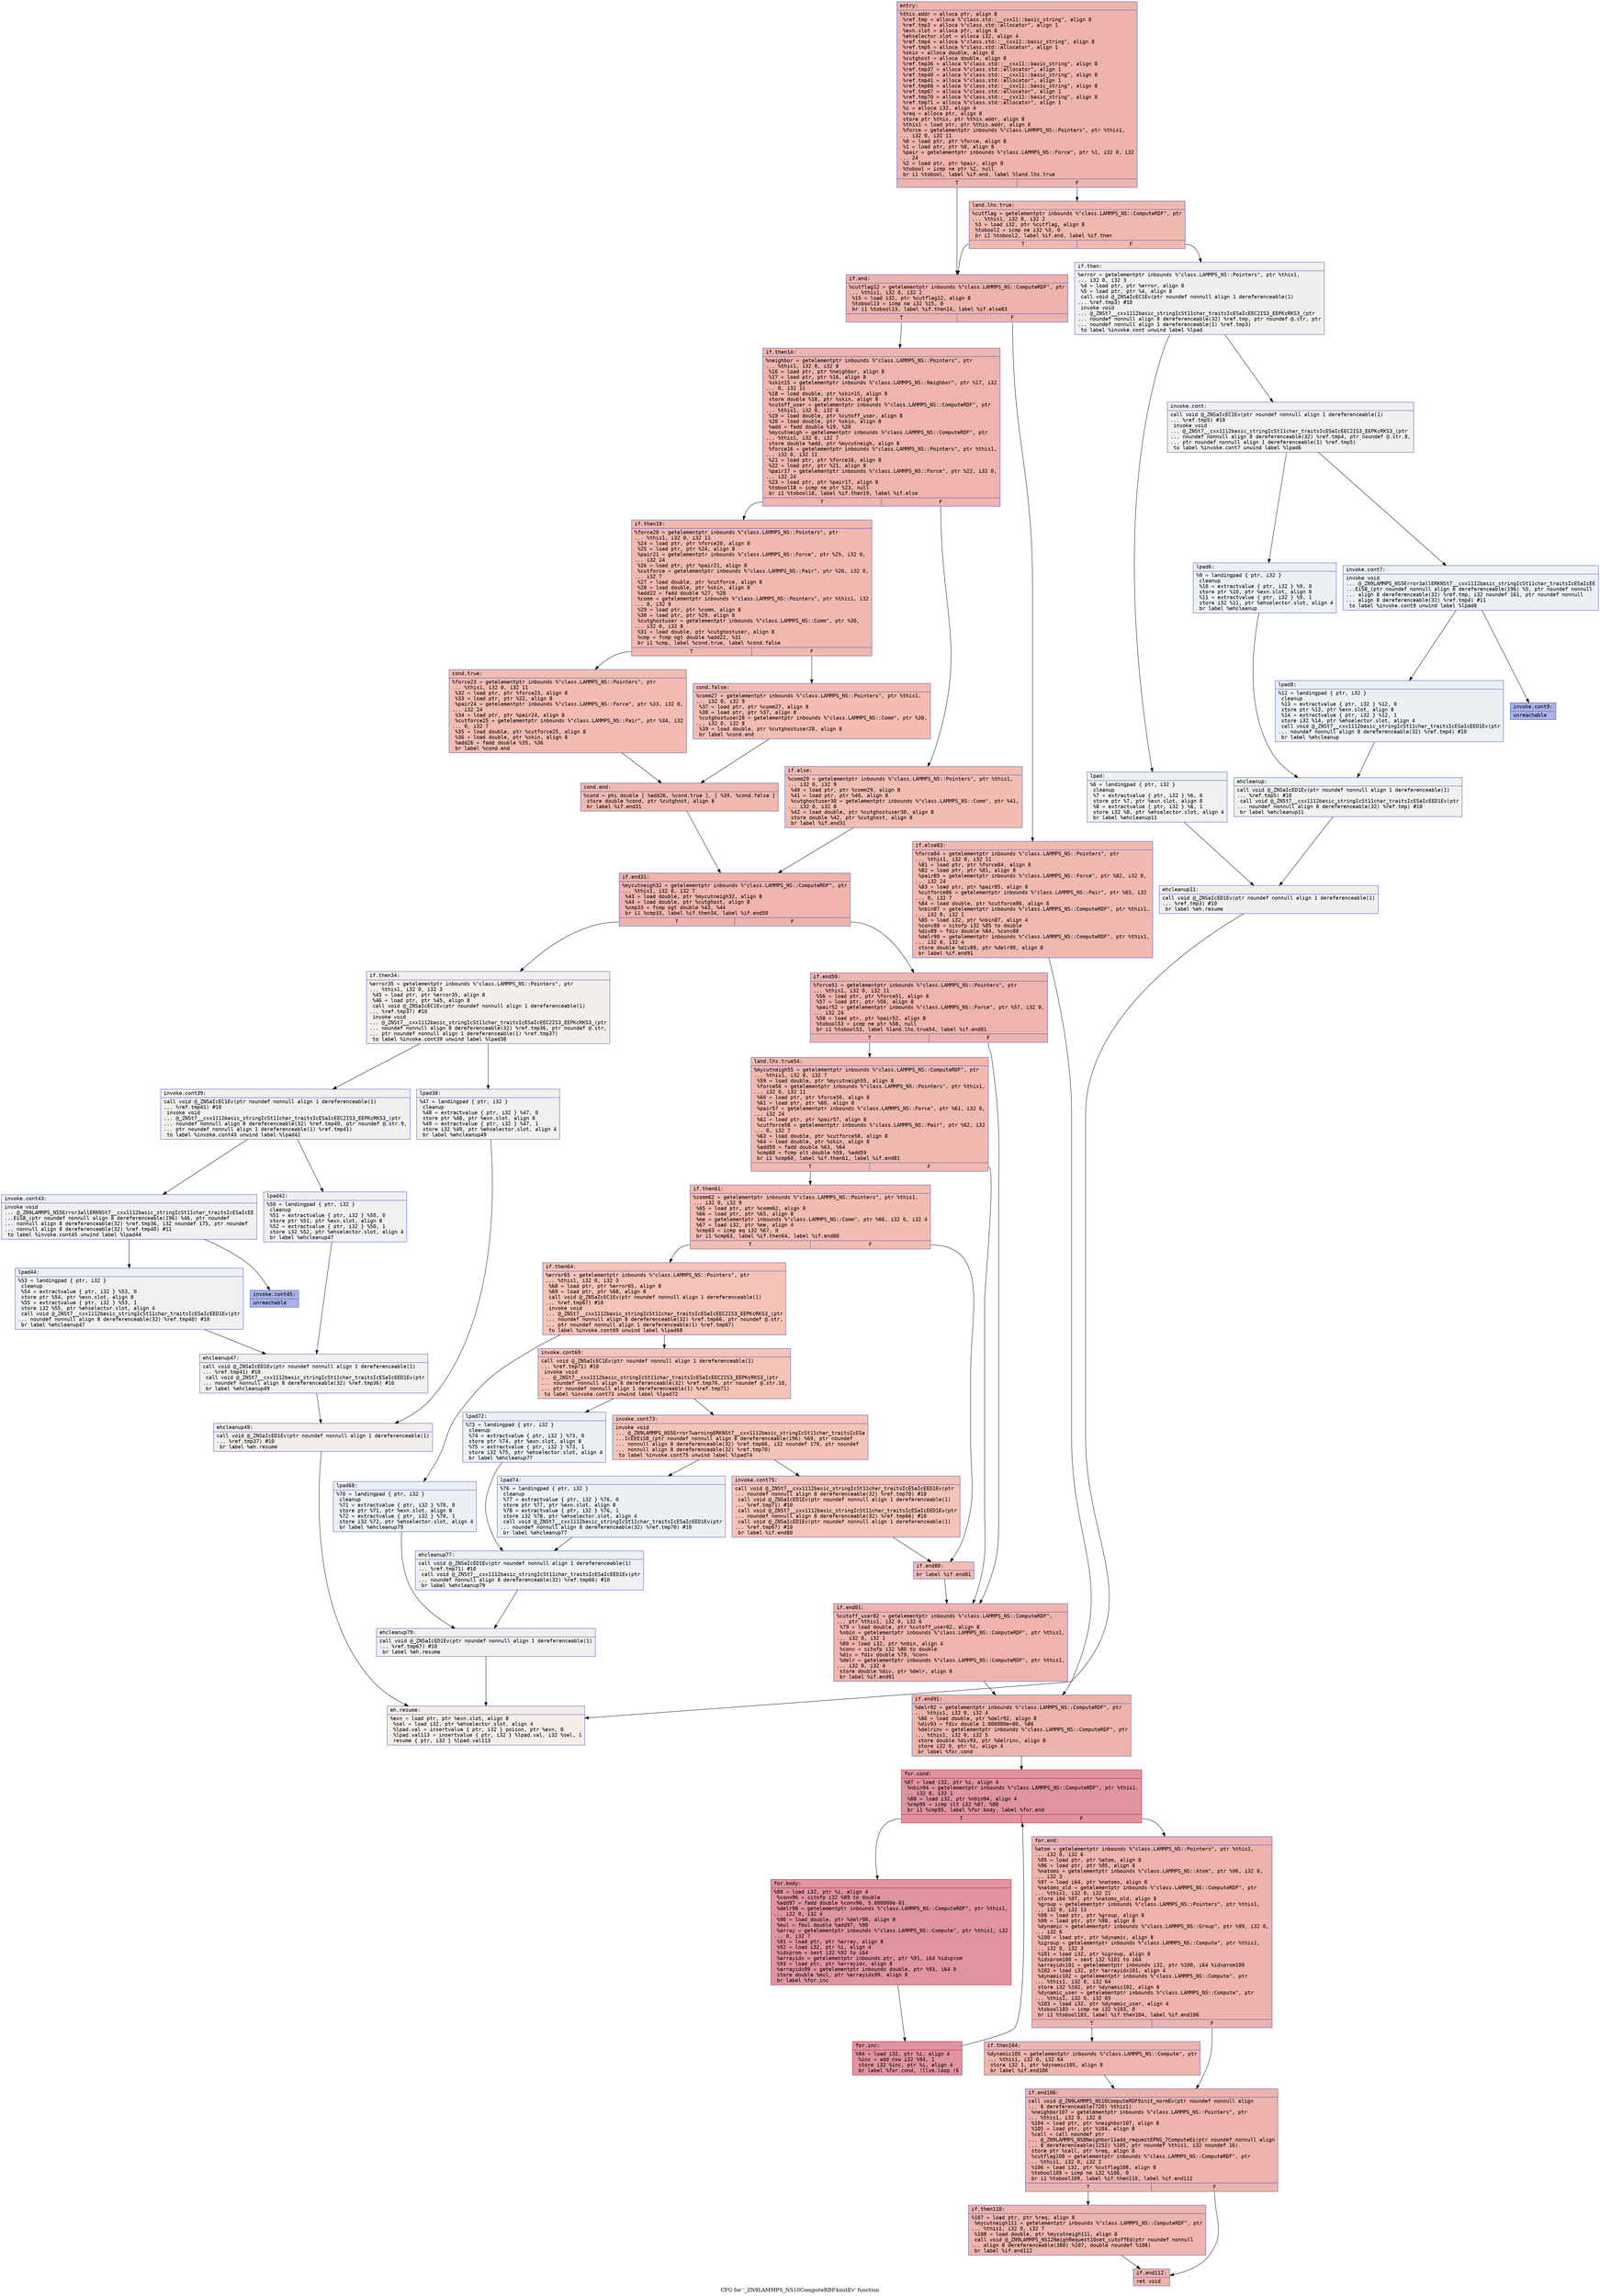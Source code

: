 digraph "CFG for '_ZN9LAMMPS_NS10ComputeRDF4initEv' function" {
	label="CFG for '_ZN9LAMMPS_NS10ComputeRDF4initEv' function";

	Node0x55c7ca9b76e0 [shape=record,color="#3d50c3ff", style=filled, fillcolor="#d6524470" fontname="Courier",label="{entry:\l|  %this.addr = alloca ptr, align 8\l  %ref.tmp = alloca %\"class.std::__cxx11::basic_string\", align 8\l  %ref.tmp3 = alloca %\"class.std::allocator\", align 1\l  %exn.slot = alloca ptr, align 8\l  %ehselector.slot = alloca i32, align 4\l  %ref.tmp4 = alloca %\"class.std::__cxx11::basic_string\", align 8\l  %ref.tmp5 = alloca %\"class.std::allocator\", align 1\l  %skin = alloca double, align 8\l  %cutghost = alloca double, align 8\l  %ref.tmp36 = alloca %\"class.std::__cxx11::basic_string\", align 8\l  %ref.tmp37 = alloca %\"class.std::allocator\", align 1\l  %ref.tmp40 = alloca %\"class.std::__cxx11::basic_string\", align 8\l  %ref.tmp41 = alloca %\"class.std::allocator\", align 1\l  %ref.tmp66 = alloca %\"class.std::__cxx11::basic_string\", align 8\l  %ref.tmp67 = alloca %\"class.std::allocator\", align 1\l  %ref.tmp70 = alloca %\"class.std::__cxx11::basic_string\", align 8\l  %ref.tmp71 = alloca %\"class.std::allocator\", align 1\l  %i = alloca i32, align 4\l  %req = alloca ptr, align 8\l  store ptr %this, ptr %this.addr, align 8\l  %this1 = load ptr, ptr %this.addr, align 8\l  %force = getelementptr inbounds %\"class.LAMMPS_NS::Pointers\", ptr %this1,\l... i32 0, i32 11\l  %0 = load ptr, ptr %force, align 8\l  %1 = load ptr, ptr %0, align 8\l  %pair = getelementptr inbounds %\"class.LAMMPS_NS::Force\", ptr %1, i32 0, i32\l... 24\l  %2 = load ptr, ptr %pair, align 8\l  %tobool = icmp ne ptr %2, null\l  br i1 %tobool, label %if.end, label %land.lhs.true\l|{<s0>T|<s1>F}}"];
	Node0x55c7ca9b76e0:s0 -> Node0x55c7ca9b7d20[tooltip="entry -> if.end\nProbability 62.50%" ];
	Node0x55c7ca9b76e0:s1 -> Node0x55c7ca9b7d90[tooltip="entry -> land.lhs.true\nProbability 37.50%" ];
	Node0x55c7ca9b7d90 [shape=record,color="#3d50c3ff", style=filled, fillcolor="#de614d70" fontname="Courier",label="{land.lhs.true:\l|  %cutflag = getelementptr inbounds %\"class.LAMMPS_NS::ComputeRDF\", ptr\l... %this1, i32 0, i32 2\l  %3 = load i32, ptr %cutflag, align 8\l  %tobool2 = icmp ne i32 %3, 0\l  br i1 %tobool2, label %if.end, label %if.then\l|{<s0>T|<s1>F}}"];
	Node0x55c7ca9b7d90:s0 -> Node0x55c7ca9b7d20[tooltip="land.lhs.true -> if.end\nProbability 100.00%" ];
	Node0x55c7ca9b7d90:s1 -> Node0x55c7ca9b8eb0[tooltip="land.lhs.true -> if.then\nProbability 0.00%" ];
	Node0x55c7ca9b8eb0 [shape=record,color="#3d50c3ff", style=filled, fillcolor="#e0dbd870" fontname="Courier",label="{if.then:\l|  %error = getelementptr inbounds %\"class.LAMMPS_NS::Pointers\", ptr %this1,\l... i32 0, i32 3\l  %4 = load ptr, ptr %error, align 8\l  %5 = load ptr, ptr %4, align 8\l  call void @_ZNSaIcEC1Ev(ptr noundef nonnull align 1 dereferenceable(1)\l... %ref.tmp3) #10\l  invoke void\l... @_ZNSt7__cxx1112basic_stringIcSt11char_traitsIcESaIcEEC2IS3_EEPKcRKS3_(ptr\l... noundef nonnull align 8 dereferenceable(32) %ref.tmp, ptr noundef @.str, ptr\l... noundef nonnull align 1 dereferenceable(1) %ref.tmp3)\l          to label %invoke.cont unwind label %lpad\l}"];
	Node0x55c7ca9b8eb0 -> Node0x55c7ca9b9330[tooltip="if.then -> invoke.cont\nProbability 50.00%" ];
	Node0x55c7ca9b8eb0 -> Node0x55c7ca9b93b0[tooltip="if.then -> lpad\nProbability 50.00%" ];
	Node0x55c7ca9b9330 [shape=record,color="#3d50c3ff", style=filled, fillcolor="#dbdcde70" fontname="Courier",label="{invoke.cont:\l|  call void @_ZNSaIcEC1Ev(ptr noundef nonnull align 1 dereferenceable(1)\l... %ref.tmp5) #10\l  invoke void\l... @_ZNSt7__cxx1112basic_stringIcSt11char_traitsIcESaIcEEC2IS3_EEPKcRKS3_(ptr\l... noundef nonnull align 8 dereferenceable(32) %ref.tmp4, ptr noundef @.str.8,\l... ptr noundef nonnull align 1 dereferenceable(1) %ref.tmp5)\l          to label %invoke.cont7 unwind label %lpad6\l}"];
	Node0x55c7ca9b9330 -> Node0x55c7ca9b96d0[tooltip="invoke.cont -> invoke.cont7\nProbability 50.00%" ];
	Node0x55c7ca9b9330 -> Node0x55c7ca9b9720[tooltip="invoke.cont -> lpad6\nProbability 50.00%" ];
	Node0x55c7ca9b96d0 [shape=record,color="#3d50c3ff", style=filled, fillcolor="#d6dce470" fontname="Courier",label="{invoke.cont7:\l|  invoke void\l... @_ZN9LAMMPS_NS5Error3allERKNSt7__cxx1112basic_stringIcSt11char_traitsIcESaIcEE\l...EiS8_(ptr noundef nonnull align 8 dereferenceable(196) %5, ptr noundef nonnull\l... align 8 dereferenceable(32) %ref.tmp, i32 noundef 161, ptr noundef nonnull\l... align 8 dereferenceable(32) %ref.tmp4) #11\l          to label %invoke.cont9 unwind label %lpad8\l}"];
	Node0x55c7ca9b96d0 -> Node0x55c7ca9b9680[tooltip="invoke.cont7 -> invoke.cont9\nProbability 0.00%" ];
	Node0x55c7ca9b96d0 -> Node0x55c7ca9b9980[tooltip="invoke.cont7 -> lpad8\nProbability 100.00%" ];
	Node0x55c7ca9b9680 [shape=record,color="#3d50c3ff", style=filled, fillcolor="#3d50c370" fontname="Courier",label="{invoke.cont9:\l|  unreachable\l}"];
	Node0x55c7ca9b93b0 [shape=record,color="#3d50c3ff", style=filled, fillcolor="#dbdcde70" fontname="Courier",label="{lpad:\l|  %6 = landingpad \{ ptr, i32 \}\l          cleanup\l  %7 = extractvalue \{ ptr, i32 \} %6, 0\l  store ptr %7, ptr %exn.slot, align 8\l  %8 = extractvalue \{ ptr, i32 \} %6, 1\l  store i32 %8, ptr %ehselector.slot, align 4\l  br label %ehcleanup11\l}"];
	Node0x55c7ca9b93b0 -> Node0x55c7ca9b9f40[tooltip="lpad -> ehcleanup11\nProbability 100.00%" ];
	Node0x55c7ca9b9720 [shape=record,color="#3d50c3ff", style=filled, fillcolor="#d6dce470" fontname="Courier",label="{lpad6:\l|  %9 = landingpad \{ ptr, i32 \}\l          cleanup\l  %10 = extractvalue \{ ptr, i32 \} %9, 0\l  store ptr %10, ptr %exn.slot, align 8\l  %11 = extractvalue \{ ptr, i32 \} %9, 1\l  store i32 %11, ptr %ehselector.slot, align 4\l  br label %ehcleanup\l}"];
	Node0x55c7ca9b9720 -> Node0x55c7ca9ba290[tooltip="lpad6 -> ehcleanup\nProbability 100.00%" ];
	Node0x55c7ca9b9980 [shape=record,color="#3d50c3ff", style=filled, fillcolor="#d6dce470" fontname="Courier",label="{lpad8:\l|  %12 = landingpad \{ ptr, i32 \}\l          cleanup\l  %13 = extractvalue \{ ptr, i32 \} %12, 0\l  store ptr %13, ptr %exn.slot, align 8\l  %14 = extractvalue \{ ptr, i32 \} %12, 1\l  store i32 %14, ptr %ehselector.slot, align 4\l  call void @_ZNSt7__cxx1112basic_stringIcSt11char_traitsIcESaIcEED1Ev(ptr\l... noundef nonnull align 8 dereferenceable(32) %ref.tmp4) #10\l  br label %ehcleanup\l}"];
	Node0x55c7ca9b9980 -> Node0x55c7ca9ba290[tooltip="lpad8 -> ehcleanup\nProbability 100.00%" ];
	Node0x55c7ca9ba290 [shape=record,color="#3d50c3ff", style=filled, fillcolor="#dbdcde70" fontname="Courier",label="{ehcleanup:\l|  call void @_ZNSaIcED1Ev(ptr noundef nonnull align 1 dereferenceable(1)\l... %ref.tmp5) #10\l  call void @_ZNSt7__cxx1112basic_stringIcSt11char_traitsIcESaIcEED1Ev(ptr\l... noundef nonnull align 8 dereferenceable(32) %ref.tmp) #10\l  br label %ehcleanup11\l}"];
	Node0x55c7ca9ba290 -> Node0x55c7ca9b9f40[tooltip="ehcleanup -> ehcleanup11\nProbability 100.00%" ];
	Node0x55c7ca9b9f40 [shape=record,color="#3d50c3ff", style=filled, fillcolor="#e0dbd870" fontname="Courier",label="{ehcleanup11:\l|  call void @_ZNSaIcED1Ev(ptr noundef nonnull align 1 dereferenceable(1)\l... %ref.tmp3) #10\l  br label %eh.resume\l}"];
	Node0x55c7ca9b9f40 -> Node0x55c7ca9bab40[tooltip="ehcleanup11 -> eh.resume\nProbability 100.00%" ];
	Node0x55c7ca9b7d20 [shape=record,color="#3d50c3ff", style=filled, fillcolor="#d6524470" fontname="Courier",label="{if.end:\l|  %cutflag12 = getelementptr inbounds %\"class.LAMMPS_NS::ComputeRDF\", ptr\l... %this1, i32 0, i32 2\l  %15 = load i32, ptr %cutflag12, align 8\l  %tobool13 = icmp ne i32 %15, 0\l  br i1 %tobool13, label %if.then14, label %if.else83\l|{<s0>T|<s1>F}}"];
	Node0x55c7ca9b7d20:s0 -> Node0x55c7ca9bae30[tooltip="if.end -> if.then14\nProbability 62.50%" ];
	Node0x55c7ca9b7d20:s1 -> Node0x55c7ca9baeb0[tooltip="if.end -> if.else83\nProbability 37.50%" ];
	Node0x55c7ca9bae30 [shape=record,color="#3d50c3ff", style=filled, fillcolor="#d8564670" fontname="Courier",label="{if.then14:\l|  %neighbor = getelementptr inbounds %\"class.LAMMPS_NS::Pointers\", ptr\l... %this1, i32 0, i32 8\l  %16 = load ptr, ptr %neighbor, align 8\l  %17 = load ptr, ptr %16, align 8\l  %skin15 = getelementptr inbounds %\"class.LAMMPS_NS::Neighbor\", ptr %17, i32\l... 0, i32 11\l  %18 = load double, ptr %skin15, align 8\l  store double %18, ptr %skin, align 8\l  %cutoff_user = getelementptr inbounds %\"class.LAMMPS_NS::ComputeRDF\", ptr\l... %this1, i32 0, i32 6\l  %19 = load double, ptr %cutoff_user, align 8\l  %20 = load double, ptr %skin, align 8\l  %add = fadd double %19, %20\l  %mycutneigh = getelementptr inbounds %\"class.LAMMPS_NS::ComputeRDF\", ptr\l... %this1, i32 0, i32 7\l  store double %add, ptr %mycutneigh, align 8\l  %force16 = getelementptr inbounds %\"class.LAMMPS_NS::Pointers\", ptr %this1,\l... i32 0, i32 11\l  %21 = load ptr, ptr %force16, align 8\l  %22 = load ptr, ptr %21, align 8\l  %pair17 = getelementptr inbounds %\"class.LAMMPS_NS::Force\", ptr %22, i32 0,\l... i32 24\l  %23 = load ptr, ptr %pair17, align 8\l  %tobool18 = icmp ne ptr %23, null\l  br i1 %tobool18, label %if.then19, label %if.else\l|{<s0>T|<s1>F}}"];
	Node0x55c7ca9bae30:s0 -> Node0x55c7ca9bbee0[tooltip="if.then14 -> if.then19\nProbability 62.50%" ];
	Node0x55c7ca9bae30:s1 -> Node0x55c7ca9bbf60[tooltip="if.then14 -> if.else\nProbability 37.50%" ];
	Node0x55c7ca9bbee0 [shape=record,color="#3d50c3ff", style=filled, fillcolor="#de614d70" fontname="Courier",label="{if.then19:\l|  %force20 = getelementptr inbounds %\"class.LAMMPS_NS::Pointers\", ptr\l... %this1, i32 0, i32 11\l  %24 = load ptr, ptr %force20, align 8\l  %25 = load ptr, ptr %24, align 8\l  %pair21 = getelementptr inbounds %\"class.LAMMPS_NS::Force\", ptr %25, i32 0,\l... i32 24\l  %26 = load ptr, ptr %pair21, align 8\l  %cutforce = getelementptr inbounds %\"class.LAMMPS_NS::Pair\", ptr %26, i32 0,\l... i32 7\l  %27 = load double, ptr %cutforce, align 8\l  %28 = load double, ptr %skin, align 8\l  %add22 = fadd double %27, %28\l  %comm = getelementptr inbounds %\"class.LAMMPS_NS::Pointers\", ptr %this1, i32\l... 0, i32 9\l  %29 = load ptr, ptr %comm, align 8\l  %30 = load ptr, ptr %29, align 8\l  %cutghostuser = getelementptr inbounds %\"class.LAMMPS_NS::Comm\", ptr %30,\l... i32 0, i32 8\l  %31 = load double, ptr %cutghostuser, align 8\l  %cmp = fcmp ogt double %add22, %31\l  br i1 %cmp, label %cond.true, label %cond.false\l|{<s0>T|<s1>F}}"];
	Node0x55c7ca9bbee0:s0 -> Node0x55c7ca9bca60[tooltip="if.then19 -> cond.true\nProbability 50.00%" ];
	Node0x55c7ca9bbee0:s1 -> Node0x55c7ca9bcae0[tooltip="if.then19 -> cond.false\nProbability 50.00%" ];
	Node0x55c7ca9bca60 [shape=record,color="#3d50c3ff", style=filled, fillcolor="#e1675170" fontname="Courier",label="{cond.true:\l|  %force23 = getelementptr inbounds %\"class.LAMMPS_NS::Pointers\", ptr\l... %this1, i32 0, i32 11\l  %32 = load ptr, ptr %force23, align 8\l  %33 = load ptr, ptr %32, align 8\l  %pair24 = getelementptr inbounds %\"class.LAMMPS_NS::Force\", ptr %33, i32 0,\l... i32 24\l  %34 = load ptr, ptr %pair24, align 8\l  %cutforce25 = getelementptr inbounds %\"class.LAMMPS_NS::Pair\", ptr %34, i32\l... 0, i32 7\l  %35 = load double, ptr %cutforce25, align 8\l  %36 = load double, ptr %skin, align 8\l  %add26 = fadd double %35, %36\l  br label %cond.end\l}"];
	Node0x55c7ca9bca60 -> Node0x55c7ca998780[tooltip="cond.true -> cond.end\nProbability 100.00%" ];
	Node0x55c7ca9bcae0 [shape=record,color="#3d50c3ff", style=filled, fillcolor="#e1675170" fontname="Courier",label="{cond.false:\l|  %comm27 = getelementptr inbounds %\"class.LAMMPS_NS::Pointers\", ptr %this1,\l... i32 0, i32 9\l  %37 = load ptr, ptr %comm27, align 8\l  %38 = load ptr, ptr %37, align 8\l  %cutghostuser28 = getelementptr inbounds %\"class.LAMMPS_NS::Comm\", ptr %38,\l... i32 0, i32 8\l  %39 = load double, ptr %cutghostuser28, align 8\l  br label %cond.end\l}"];
	Node0x55c7ca9bcae0 -> Node0x55c7ca998780[tooltip="cond.false -> cond.end\nProbability 100.00%" ];
	Node0x55c7ca998780 [shape=record,color="#3d50c3ff", style=filled, fillcolor="#de614d70" fontname="Courier",label="{cond.end:\l|  %cond = phi double [ %add26, %cond.true ], [ %39, %cond.false ]\l  store double %cond, ptr %cutghost, align 8\l  br label %if.end31\l}"];
	Node0x55c7ca998780 -> Node0x55c7ca998cf0[tooltip="cond.end -> if.end31\nProbability 100.00%" ];
	Node0x55c7ca9bbf60 [shape=record,color="#3d50c3ff", style=filled, fillcolor="#e1675170" fontname="Courier",label="{if.else:\l|  %comm29 = getelementptr inbounds %\"class.LAMMPS_NS::Pointers\", ptr %this1,\l... i32 0, i32 9\l  %40 = load ptr, ptr %comm29, align 8\l  %41 = load ptr, ptr %40, align 8\l  %cutghostuser30 = getelementptr inbounds %\"class.LAMMPS_NS::Comm\", ptr %41,\l... i32 0, i32 8\l  %42 = load double, ptr %cutghostuser30, align 8\l  store double %42, ptr %cutghost, align 8\l  br label %if.end31\l}"];
	Node0x55c7ca9bbf60 -> Node0x55c7ca998cf0[tooltip="if.else -> if.end31\nProbability 100.00%" ];
	Node0x55c7ca998cf0 [shape=record,color="#3d50c3ff", style=filled, fillcolor="#d8564670" fontname="Courier",label="{if.end31:\l|  %mycutneigh32 = getelementptr inbounds %\"class.LAMMPS_NS::ComputeRDF\", ptr\l... %this1, i32 0, i32 7\l  %43 = load double, ptr %mycutneigh32, align 8\l  %44 = load double, ptr %cutghost, align 8\l  %cmp33 = fcmp ogt double %43, %44\l  br i1 %cmp33, label %if.then34, label %if.end50\l|{<s0>T|<s1>F}}"];
	Node0x55c7ca998cf0:s0 -> Node0x55c7ca999540[tooltip="if.end31 -> if.then34\nProbability 0.00%" ];
	Node0x55c7ca998cf0:s1 -> Node0x55c7ca9995c0[tooltip="if.end31 -> if.end50\nProbability 100.00%" ];
	Node0x55c7ca999540 [shape=record,color="#3d50c3ff", style=filled, fillcolor="#e3d9d370" fontname="Courier",label="{if.then34:\l|  %error35 = getelementptr inbounds %\"class.LAMMPS_NS::Pointers\", ptr\l... %this1, i32 0, i32 3\l  %45 = load ptr, ptr %error35, align 8\l  %46 = load ptr, ptr %45, align 8\l  call void @_ZNSaIcEC1Ev(ptr noundef nonnull align 1 dereferenceable(1)\l... %ref.tmp37) #10\l  invoke void\l... @_ZNSt7__cxx1112basic_stringIcSt11char_traitsIcESaIcEEC2IS3_EEPKcRKS3_(ptr\l... noundef nonnull align 8 dereferenceable(32) %ref.tmp36, ptr noundef @.str,\l... ptr noundef nonnull align 1 dereferenceable(1) %ref.tmp37)\l          to label %invoke.cont39 unwind label %lpad38\l}"];
	Node0x55c7ca999540 -> Node0x55c7ca999a50[tooltip="if.then34 -> invoke.cont39\nProbability 50.00%" ];
	Node0x55c7ca999540 -> Node0x55c7ca999ad0[tooltip="if.then34 -> lpad38\nProbability 50.00%" ];
	Node0x55c7ca999a50 [shape=record,color="#3d50c3ff", style=filled, fillcolor="#dedcdb70" fontname="Courier",label="{invoke.cont39:\l|  call void @_ZNSaIcEC1Ev(ptr noundef nonnull align 1 dereferenceable(1)\l... %ref.tmp41) #10\l  invoke void\l... @_ZNSt7__cxx1112basic_stringIcSt11char_traitsIcESaIcEEC2IS3_EEPKcRKS3_(ptr\l... noundef nonnull align 8 dereferenceable(32) %ref.tmp40, ptr noundef @.str.9,\l... ptr noundef nonnull align 1 dereferenceable(1) %ref.tmp41)\l          to label %invoke.cont43 unwind label %lpad42\l}"];
	Node0x55c7ca999a50 -> Node0x55c7ca999e50[tooltip="invoke.cont39 -> invoke.cont43\nProbability 50.00%" ];
	Node0x55c7ca999a50 -> Node0x55c7ca999ea0[tooltip="invoke.cont39 -> lpad42\nProbability 50.00%" ];
	Node0x55c7ca999e50 [shape=record,color="#3d50c3ff", style=filled, fillcolor="#d9dce170" fontname="Courier",label="{invoke.cont43:\l|  invoke void\l... @_ZN9LAMMPS_NS5Error3allERKNSt7__cxx1112basic_stringIcSt11char_traitsIcESaIcEE\l...EiS8_(ptr noundef nonnull align 8 dereferenceable(196) %46, ptr noundef\l... nonnull align 8 dereferenceable(32) %ref.tmp36, i32 noundef 175, ptr noundef\l... nonnull align 8 dereferenceable(32) %ref.tmp40) #11\l          to label %invoke.cont45 unwind label %lpad44\l}"];
	Node0x55c7ca999e50 -> Node0x55c7ca999e00[tooltip="invoke.cont43 -> invoke.cont45\nProbability 0.00%" ];
	Node0x55c7ca999e50 -> Node0x55c7ca99a1c0[tooltip="invoke.cont43 -> lpad44\nProbability 100.00%" ];
	Node0x55c7ca999e00 [shape=record,color="#3d50c3ff", style=filled, fillcolor="#3d50c370" fontname="Courier",label="{invoke.cont45:\l|  unreachable\l}"];
	Node0x55c7ca999ad0 [shape=record,color="#3d50c3ff", style=filled, fillcolor="#dedcdb70" fontname="Courier",label="{lpad38:\l|  %47 = landingpad \{ ptr, i32 \}\l          cleanup\l  %48 = extractvalue \{ ptr, i32 \} %47, 0\l  store ptr %48, ptr %exn.slot, align 8\l  %49 = extractvalue \{ ptr, i32 \} %47, 1\l  store i32 %49, ptr %ehselector.slot, align 4\l  br label %ehcleanup49\l}"];
	Node0x55c7ca999ad0 -> Node0x55c7ca99af90[tooltip="lpad38 -> ehcleanup49\nProbability 100.00%" ];
	Node0x55c7ca999ea0 [shape=record,color="#3d50c3ff", style=filled, fillcolor="#d9dce170" fontname="Courier",label="{lpad42:\l|  %50 = landingpad \{ ptr, i32 \}\l          cleanup\l  %51 = extractvalue \{ ptr, i32 \} %50, 0\l  store ptr %51, ptr %exn.slot, align 8\l  %52 = extractvalue \{ ptr, i32 \} %50, 1\l  store i32 %52, ptr %ehselector.slot, align 4\l  br label %ehcleanup47\l}"];
	Node0x55c7ca999ea0 -> Node0x55c7ca99b2e0[tooltip="lpad42 -> ehcleanup47\nProbability 100.00%" ];
	Node0x55c7ca99a1c0 [shape=record,color="#3d50c3ff", style=filled, fillcolor="#d9dce170" fontname="Courier",label="{lpad44:\l|  %53 = landingpad \{ ptr, i32 \}\l          cleanup\l  %54 = extractvalue \{ ptr, i32 \} %53, 0\l  store ptr %54, ptr %exn.slot, align 8\l  %55 = extractvalue \{ ptr, i32 \} %53, 1\l  store i32 %55, ptr %ehselector.slot, align 4\l  call void @_ZNSt7__cxx1112basic_stringIcSt11char_traitsIcESaIcEED1Ev(ptr\l... noundef nonnull align 8 dereferenceable(32) %ref.tmp40) #10\l  br label %ehcleanup47\l}"];
	Node0x55c7ca99a1c0 -> Node0x55c7ca99b2e0[tooltip="lpad44 -> ehcleanup47\nProbability 100.00%" ];
	Node0x55c7ca99b2e0 [shape=record,color="#3d50c3ff", style=filled, fillcolor="#dedcdb70" fontname="Courier",label="{ehcleanup47:\l|  call void @_ZNSaIcED1Ev(ptr noundef nonnull align 1 dereferenceable(1)\l... %ref.tmp41) #10\l  call void @_ZNSt7__cxx1112basic_stringIcSt11char_traitsIcESaIcEED1Ev(ptr\l... noundef nonnull align 8 dereferenceable(32) %ref.tmp36) #10\l  br label %ehcleanup49\l}"];
	Node0x55c7ca99b2e0 -> Node0x55c7ca99af90[tooltip="ehcleanup47 -> ehcleanup49\nProbability 100.00%" ];
	Node0x55c7ca99af90 [shape=record,color="#3d50c3ff", style=filled, fillcolor="#e3d9d370" fontname="Courier",label="{ehcleanup49:\l|  call void @_ZNSaIcED1Ev(ptr noundef nonnull align 1 dereferenceable(1)\l... %ref.tmp37) #10\l  br label %eh.resume\l}"];
	Node0x55c7ca99af90 -> Node0x55c7ca9bab40[tooltip="ehcleanup49 -> eh.resume\nProbability 100.00%" ];
	Node0x55c7ca9995c0 [shape=record,color="#3d50c3ff", style=filled, fillcolor="#d8564670" fontname="Courier",label="{if.end50:\l|  %force51 = getelementptr inbounds %\"class.LAMMPS_NS::Pointers\", ptr\l... %this1, i32 0, i32 11\l  %56 = load ptr, ptr %force51, align 8\l  %57 = load ptr, ptr %56, align 8\l  %pair52 = getelementptr inbounds %\"class.LAMMPS_NS::Force\", ptr %57, i32 0,\l... i32 24\l  %58 = load ptr, ptr %pair52, align 8\l  %tobool53 = icmp ne ptr %58, null\l  br i1 %tobool53, label %land.lhs.true54, label %if.end81\l|{<s0>T|<s1>F}}"];
	Node0x55c7ca9995c0:s0 -> Node0x55c7ca99bfb0[tooltip="if.end50 -> land.lhs.true54\nProbability 62.50%" ];
	Node0x55c7ca9995c0:s1 -> Node0x55c7ca99c030[tooltip="if.end50 -> if.end81\nProbability 37.50%" ];
	Node0x55c7ca99bfb0 [shape=record,color="#3d50c3ff", style=filled, fillcolor="#de614d70" fontname="Courier",label="{land.lhs.true54:\l|  %mycutneigh55 = getelementptr inbounds %\"class.LAMMPS_NS::ComputeRDF\", ptr\l... %this1, i32 0, i32 7\l  %59 = load double, ptr %mycutneigh55, align 8\l  %force56 = getelementptr inbounds %\"class.LAMMPS_NS::Pointers\", ptr %this1,\l... i32 0, i32 11\l  %60 = load ptr, ptr %force56, align 8\l  %61 = load ptr, ptr %60, align 8\l  %pair57 = getelementptr inbounds %\"class.LAMMPS_NS::Force\", ptr %61, i32 0,\l... i32 24\l  %62 = load ptr, ptr %pair57, align 8\l  %cutforce58 = getelementptr inbounds %\"class.LAMMPS_NS::Pair\", ptr %62, i32\l... 0, i32 7\l  %63 = load double, ptr %cutforce58, align 8\l  %64 = load double, ptr %skin, align 8\l  %add59 = fadd double %63, %64\l  %cmp60 = fcmp olt double %59, %add59\l  br i1 %cmp60, label %if.then61, label %if.end81\l|{<s0>T|<s1>F}}"];
	Node0x55c7ca99bfb0:s0 -> Node0x55c7ca9bb7f0[tooltip="land.lhs.true54 -> if.then61\nProbability 50.00%" ];
	Node0x55c7ca99bfb0:s1 -> Node0x55c7ca99c030[tooltip="land.lhs.true54 -> if.end81\nProbability 50.00%" ];
	Node0x55c7ca9bb7f0 [shape=record,color="#3d50c3ff", style=filled, fillcolor="#e1675170" fontname="Courier",label="{if.then61:\l|  %comm62 = getelementptr inbounds %\"class.LAMMPS_NS::Pointers\", ptr %this1,\l... i32 0, i32 9\l  %65 = load ptr, ptr %comm62, align 8\l  %66 = load ptr, ptr %65, align 8\l  %me = getelementptr inbounds %\"class.LAMMPS_NS::Comm\", ptr %66, i32 0, i32 4\l  %67 = load i32, ptr %me, align 4\l  %cmp63 = icmp eq i32 %67, 0\l  br i1 %cmp63, label %if.then64, label %if.end80\l|{<s0>T|<s1>F}}"];
	Node0x55c7ca9bb7f0:s0 -> Node0x55c7ca9bbd10[tooltip="if.then61 -> if.then64\nProbability 37.50%" ];
	Node0x55c7ca9bb7f0:s1 -> Node0x55c7ca9c5fd0[tooltip="if.then61 -> if.end80\nProbability 62.50%" ];
	Node0x55c7ca9bbd10 [shape=record,color="#3d50c3ff", style=filled, fillcolor="#e8765c70" fontname="Courier",label="{if.then64:\l|  %error65 = getelementptr inbounds %\"class.LAMMPS_NS::Pointers\", ptr\l... %this1, i32 0, i32 3\l  %68 = load ptr, ptr %error65, align 8\l  %69 = load ptr, ptr %68, align 8\l  call void @_ZNSaIcEC1Ev(ptr noundef nonnull align 1 dereferenceable(1)\l... %ref.tmp67) #10\l  invoke void\l... @_ZNSt7__cxx1112basic_stringIcSt11char_traitsIcESaIcEEC2IS3_EEPKcRKS3_(ptr\l... noundef nonnull align 8 dereferenceable(32) %ref.tmp66, ptr noundef @.str,\l... ptr noundef nonnull align 1 dereferenceable(1) %ref.tmp67)\l          to label %invoke.cont69 unwind label %lpad68\l}"];
	Node0x55c7ca9bbd10 -> Node0x55c7ca9c6460[tooltip="if.then64 -> invoke.cont69\nProbability 100.00%" ];
	Node0x55c7ca9bbd10 -> Node0x55c7ca9c64e0[tooltip="if.then64 -> lpad68\nProbability 0.00%" ];
	Node0x55c7ca9c6460 [shape=record,color="#3d50c3ff", style=filled, fillcolor="#e8765c70" fontname="Courier",label="{invoke.cont69:\l|  call void @_ZNSaIcEC1Ev(ptr noundef nonnull align 1 dereferenceable(1)\l... %ref.tmp71) #10\l  invoke void\l... @_ZNSt7__cxx1112basic_stringIcSt11char_traitsIcESaIcEEC2IS3_EEPKcRKS3_(ptr\l... noundef nonnull align 8 dereferenceable(32) %ref.tmp70, ptr noundef @.str.10,\l... ptr noundef nonnull align 1 dereferenceable(1) %ref.tmp71)\l          to label %invoke.cont73 unwind label %lpad72\l}"];
	Node0x55c7ca9c6460 -> Node0x55c7ca9c6800[tooltip="invoke.cont69 -> invoke.cont73\nProbability 100.00%" ];
	Node0x55c7ca9c6460 -> Node0x55c7ca9c6850[tooltip="invoke.cont69 -> lpad72\nProbability 0.00%" ];
	Node0x55c7ca9c6800 [shape=record,color="#3d50c3ff", style=filled, fillcolor="#e8765c70" fontname="Courier",label="{invoke.cont73:\l|  invoke void\l... @_ZN9LAMMPS_NS5Error7warningERKNSt7__cxx1112basic_stringIcSt11char_traitsIcESa\l...IcEEEiS8_(ptr noundef nonnull align 8 dereferenceable(196) %69, ptr noundef\l... nonnull align 8 dereferenceable(32) %ref.tmp66, i32 noundef 179, ptr noundef\l... nonnull align 8 dereferenceable(32) %ref.tmp70)\l          to label %invoke.cont75 unwind label %lpad74\l}"];
	Node0x55c7ca9c6800 -> Node0x55c7ca9c67b0[tooltip="invoke.cont73 -> invoke.cont75\nProbability 100.00%" ];
	Node0x55c7ca9c6800 -> Node0x55c7ca9c6b70[tooltip="invoke.cont73 -> lpad74\nProbability 0.00%" ];
	Node0x55c7ca9c67b0 [shape=record,color="#3d50c3ff", style=filled, fillcolor="#e8765c70" fontname="Courier",label="{invoke.cont75:\l|  call void @_ZNSt7__cxx1112basic_stringIcSt11char_traitsIcESaIcEED1Ev(ptr\l... noundef nonnull align 8 dereferenceable(32) %ref.tmp70) #10\l  call void @_ZNSaIcED1Ev(ptr noundef nonnull align 1 dereferenceable(1)\l... %ref.tmp71) #10\l  call void @_ZNSt7__cxx1112basic_stringIcSt11char_traitsIcESaIcEED1Ev(ptr\l... noundef nonnull align 8 dereferenceable(32) %ref.tmp66) #10\l  call void @_ZNSaIcED1Ev(ptr noundef nonnull align 1 dereferenceable(1)\l... %ref.tmp67) #10\l  br label %if.end80\l}"];
	Node0x55c7ca9c67b0 -> Node0x55c7ca9c5fd0[tooltip="invoke.cont75 -> if.end80\nProbability 100.00%" ];
	Node0x55c7ca9c64e0 [shape=record,color="#3d50c3ff", style=filled, fillcolor="#d4dbe670" fontname="Courier",label="{lpad68:\l|  %70 = landingpad \{ ptr, i32 \}\l          cleanup\l  %71 = extractvalue \{ ptr, i32 \} %70, 0\l  store ptr %71, ptr %exn.slot, align 8\l  %72 = extractvalue \{ ptr, i32 \} %70, 1\l  store i32 %72, ptr %ehselector.slot, align 4\l  br label %ehcleanup79\l}"];
	Node0x55c7ca9c64e0 -> Node0x55c7ca9c7630[tooltip="lpad68 -> ehcleanup79\nProbability 100.00%" ];
	Node0x55c7ca9c6850 [shape=record,color="#3d50c3ff", style=filled, fillcolor="#d4dbe670" fontname="Courier",label="{lpad72:\l|  %73 = landingpad \{ ptr, i32 \}\l          cleanup\l  %74 = extractvalue \{ ptr, i32 \} %73, 0\l  store ptr %74, ptr %exn.slot, align 8\l  %75 = extractvalue \{ ptr, i32 \} %73, 1\l  store i32 %75, ptr %ehselector.slot, align 4\l  br label %ehcleanup77\l}"];
	Node0x55c7ca9c6850 -> Node0x55c7ca9c79a0[tooltip="lpad72 -> ehcleanup77\nProbability 100.00%" ];
	Node0x55c7ca9c6b70 [shape=record,color="#3d50c3ff", style=filled, fillcolor="#d4dbe670" fontname="Courier",label="{lpad74:\l|  %76 = landingpad \{ ptr, i32 \}\l          cleanup\l  %77 = extractvalue \{ ptr, i32 \} %76, 0\l  store ptr %77, ptr %exn.slot, align 8\l  %78 = extractvalue \{ ptr, i32 \} %76, 1\l  store i32 %78, ptr %ehselector.slot, align 4\l  call void @_ZNSt7__cxx1112basic_stringIcSt11char_traitsIcESaIcEED1Ev(ptr\l... noundef nonnull align 8 dereferenceable(32) %ref.tmp70) #10\l  br label %ehcleanup77\l}"];
	Node0x55c7ca9c6b70 -> Node0x55c7ca9c79a0[tooltip="lpad74 -> ehcleanup77\nProbability 100.00%" ];
	Node0x55c7ca9c79a0 [shape=record,color="#3d50c3ff", style=filled, fillcolor="#d9dce170" fontname="Courier",label="{ehcleanup77:\l|  call void @_ZNSaIcED1Ev(ptr noundef nonnull align 1 dereferenceable(1)\l... %ref.tmp71) #10\l  call void @_ZNSt7__cxx1112basic_stringIcSt11char_traitsIcESaIcEED1Ev(ptr\l... noundef nonnull align 8 dereferenceable(32) %ref.tmp66) #10\l  br label %ehcleanup79\l}"];
	Node0x55c7ca9c79a0 -> Node0x55c7ca9c7630[tooltip="ehcleanup77 -> ehcleanup79\nProbability 100.00%" ];
	Node0x55c7ca9c7630 [shape=record,color="#3d50c3ff", style=filled, fillcolor="#dbdcde70" fontname="Courier",label="{ehcleanup79:\l|  call void @_ZNSaIcED1Ev(ptr noundef nonnull align 1 dereferenceable(1)\l... %ref.tmp67) #10\l  br label %eh.resume\l}"];
	Node0x55c7ca9c7630 -> Node0x55c7ca9bab40[tooltip="ehcleanup79 -> eh.resume\nProbability 100.00%" ];
	Node0x55c7ca9c5fd0 [shape=record,color="#3d50c3ff", style=filled, fillcolor="#e1675170" fontname="Courier",label="{if.end80:\l|  br label %if.end81\l}"];
	Node0x55c7ca9c5fd0 -> Node0x55c7ca99c030[tooltip="if.end80 -> if.end81\nProbability 100.00%" ];
	Node0x55c7ca99c030 [shape=record,color="#3d50c3ff", style=filled, fillcolor="#d8564670" fontname="Courier",label="{if.end81:\l|  %cutoff_user82 = getelementptr inbounds %\"class.LAMMPS_NS::ComputeRDF\",\l... ptr %this1, i32 0, i32 6\l  %79 = load double, ptr %cutoff_user82, align 8\l  %nbin = getelementptr inbounds %\"class.LAMMPS_NS::ComputeRDF\", ptr %this1,\l... i32 0, i32 1\l  %80 = load i32, ptr %nbin, align 4\l  %conv = sitofp i32 %80 to double\l  %div = fdiv double %79, %conv\l  %delr = getelementptr inbounds %\"class.LAMMPS_NS::ComputeRDF\", ptr %this1,\l... i32 0, i32 4\l  store double %div, ptr %delr, align 8\l  br label %if.end91\l}"];
	Node0x55c7ca99c030 -> Node0x55c7ca9c8870[tooltip="if.end81 -> if.end91\nProbability 100.00%" ];
	Node0x55c7ca9baeb0 [shape=record,color="#3d50c3ff", style=filled, fillcolor="#de614d70" fontname="Courier",label="{if.else83:\l|  %force84 = getelementptr inbounds %\"class.LAMMPS_NS::Pointers\", ptr\l... %this1, i32 0, i32 11\l  %81 = load ptr, ptr %force84, align 8\l  %82 = load ptr, ptr %81, align 8\l  %pair85 = getelementptr inbounds %\"class.LAMMPS_NS::Force\", ptr %82, i32 0,\l... i32 24\l  %83 = load ptr, ptr %pair85, align 8\l  %cutforce86 = getelementptr inbounds %\"class.LAMMPS_NS::Pair\", ptr %83, i32\l... 0, i32 7\l  %84 = load double, ptr %cutforce86, align 8\l  %nbin87 = getelementptr inbounds %\"class.LAMMPS_NS::ComputeRDF\", ptr %this1,\l... i32 0, i32 1\l  %85 = load i32, ptr %nbin87, align 4\l  %conv88 = sitofp i32 %85 to double\l  %div89 = fdiv double %84, %conv88\l  %delr90 = getelementptr inbounds %\"class.LAMMPS_NS::ComputeRDF\", ptr %this1,\l... i32 0, i32 4\l  store double %div89, ptr %delr90, align 8\l  br label %if.end91\l}"];
	Node0x55c7ca9baeb0 -> Node0x55c7ca9c8870[tooltip="if.else83 -> if.end91\nProbability 100.00%" ];
	Node0x55c7ca9c8870 [shape=record,color="#3d50c3ff", style=filled, fillcolor="#d6524470" fontname="Courier",label="{if.end91:\l|  %delr92 = getelementptr inbounds %\"class.LAMMPS_NS::ComputeRDF\", ptr\l... %this1, i32 0, i32 4\l  %86 = load double, ptr %delr92, align 8\l  %div93 = fdiv double 1.000000e+00, %86\l  %delrinv = getelementptr inbounds %\"class.LAMMPS_NS::ComputeRDF\", ptr\l... %this1, i32 0, i32 5\l  store double %div93, ptr %delrinv, align 8\l  store i32 0, ptr %i, align 4\l  br label %for.cond\l}"];
	Node0x55c7ca9c8870 -> Node0x55c7ca9c9740[tooltip="if.end91 -> for.cond\nProbability 100.00%" ];
	Node0x55c7ca9c9740 [shape=record,color="#b70d28ff", style=filled, fillcolor="#b70d2870" fontname="Courier",label="{for.cond:\l|  %87 = load i32, ptr %i, align 4\l  %nbin94 = getelementptr inbounds %\"class.LAMMPS_NS::ComputeRDF\", ptr %this1,\l... i32 0, i32 1\l  %88 = load i32, ptr %nbin94, align 4\l  %cmp95 = icmp slt i32 %87, %88\l  br i1 %cmp95, label %for.body, label %for.end\l|{<s0>T|<s1>F}}"];
	Node0x55c7ca9c9740:s0 -> Node0x55c7ca9c9ac0[tooltip="for.cond -> for.body\nProbability 96.88%" ];
	Node0x55c7ca9c9740:s1 -> Node0x55c7ca9c9b40[tooltip="for.cond -> for.end\nProbability 3.12%" ];
	Node0x55c7ca9c9ac0 [shape=record,color="#b70d28ff", style=filled, fillcolor="#b70d2870" fontname="Courier",label="{for.body:\l|  %89 = load i32, ptr %i, align 4\l  %conv96 = sitofp i32 %89 to double\l  %add97 = fadd double %conv96, 5.000000e-01\l  %delr98 = getelementptr inbounds %\"class.LAMMPS_NS::ComputeRDF\", ptr %this1,\l... i32 0, i32 4\l  %90 = load double, ptr %delr98, align 8\l  %mul = fmul double %add97, %90\l  %array = getelementptr inbounds %\"class.LAMMPS_NS::Compute\", ptr %this1, i32\l... 0, i32 7\l  %91 = load ptr, ptr %array, align 8\l  %92 = load i32, ptr %i, align 4\l  %idxprom = sext i32 %92 to i64\l  %arrayidx = getelementptr inbounds ptr, ptr %91, i64 %idxprom\l  %93 = load ptr, ptr %arrayidx, align 8\l  %arrayidx99 = getelementptr inbounds double, ptr %93, i64 0\l  store double %mul, ptr %arrayidx99, align 8\l  br label %for.inc\l}"];
	Node0x55c7ca9c9ac0 -> Node0x55c7ca9ca5a0[tooltip="for.body -> for.inc\nProbability 100.00%" ];
	Node0x55c7ca9ca5a0 [shape=record,color="#b70d28ff", style=filled, fillcolor="#b70d2870" fontname="Courier",label="{for.inc:\l|  %94 = load i32, ptr %i, align 4\l  %inc = add nsw i32 %94, 1\l  store i32 %inc, ptr %i, align 4\l  br label %for.cond, !llvm.loop !6\l}"];
	Node0x55c7ca9ca5a0 -> Node0x55c7ca9c9740[tooltip="for.inc -> for.cond\nProbability 100.00%" ];
	Node0x55c7ca9c9b40 [shape=record,color="#3d50c3ff", style=filled, fillcolor="#d6524470" fontname="Courier",label="{for.end:\l|  %atom = getelementptr inbounds %\"class.LAMMPS_NS::Pointers\", ptr %this1,\l... i32 0, i32 6\l  %95 = load ptr, ptr %atom, align 8\l  %96 = load ptr, ptr %95, align 8\l  %natoms = getelementptr inbounds %\"class.LAMMPS_NS::Atom\", ptr %96, i32 0,\l... i32 3\l  %97 = load i64, ptr %natoms, align 8\l  %natoms_old = getelementptr inbounds %\"class.LAMMPS_NS::ComputeRDF\", ptr\l... %this1, i32 0, i32 21\l  store i64 %97, ptr %natoms_old, align 8\l  %group = getelementptr inbounds %\"class.LAMMPS_NS::Pointers\", ptr %this1,\l... i32 0, i32 13\l  %98 = load ptr, ptr %group, align 8\l  %99 = load ptr, ptr %98, align 8\l  %dynamic = getelementptr inbounds %\"class.LAMMPS_NS::Group\", ptr %99, i32 0,\l... i32 6\l  %100 = load ptr, ptr %dynamic, align 8\l  %igroup = getelementptr inbounds %\"class.LAMMPS_NS::Compute\", ptr %this1,\l... i32 0, i32 3\l  %101 = load i32, ptr %igroup, align 8\l  %idxprom100 = sext i32 %101 to i64\l  %arrayidx101 = getelementptr inbounds i32, ptr %100, i64 %idxprom100\l  %102 = load i32, ptr %arrayidx101, align 4\l  %dynamic102 = getelementptr inbounds %\"class.LAMMPS_NS::Compute\", ptr\l... %this1, i32 0, i32 64\l  store i32 %102, ptr %dynamic102, align 8\l  %dynamic_user = getelementptr inbounds %\"class.LAMMPS_NS::Compute\", ptr\l... %this1, i32 0, i32 65\l  %103 = load i32, ptr %dynamic_user, align 4\l  %tobool103 = icmp ne i32 %103, 0\l  br i1 %tobool103, label %if.then104, label %if.end106\l|{<s0>T|<s1>F}}"];
	Node0x55c7ca9c9b40:s0 -> Node0x55c7ca9cc160[tooltip="for.end -> if.then104\nProbability 62.50%" ];
	Node0x55c7ca9c9b40:s1 -> Node0x55c7ca9cc1e0[tooltip="for.end -> if.end106\nProbability 37.50%" ];
	Node0x55c7ca9cc160 [shape=record,color="#3d50c3ff", style=filled, fillcolor="#d8564670" fontname="Courier",label="{if.then104:\l|  %dynamic105 = getelementptr inbounds %\"class.LAMMPS_NS::Compute\", ptr\l... %this1, i32 0, i32 64\l  store i32 1, ptr %dynamic105, align 8\l  br label %if.end106\l}"];
	Node0x55c7ca9cc160 -> Node0x55c7ca9cc1e0[tooltip="if.then104 -> if.end106\nProbability 100.00%" ];
	Node0x55c7ca9cc1e0 [shape=record,color="#3d50c3ff", style=filled, fillcolor="#d6524470" fontname="Courier",label="{if.end106:\l|  call void @_ZN9LAMMPS_NS10ComputeRDF9init_normEv(ptr noundef nonnull align\l... 8 dereferenceable(720) %this1)\l  %neighbor107 = getelementptr inbounds %\"class.LAMMPS_NS::Pointers\", ptr\l... %this1, i32 0, i32 8\l  %104 = load ptr, ptr %neighbor107, align 8\l  %105 = load ptr, ptr %104, align 8\l  %call = call noundef ptr\l... @_ZN9LAMMPS_NS8Neighbor11add_requestEPNS_7ComputeEi(ptr noundef nonnull align\l... 8 dereferenceable(1252) %105, ptr noundef %this1, i32 noundef 16)\l  store ptr %call, ptr %req, align 8\l  %cutflag108 = getelementptr inbounds %\"class.LAMMPS_NS::ComputeRDF\", ptr\l... %this1, i32 0, i32 2\l  %106 = load i32, ptr %cutflag108, align 8\l  %tobool109 = icmp ne i32 %106, 0\l  br i1 %tobool109, label %if.then110, label %if.end112\l|{<s0>T|<s1>F}}"];
	Node0x55c7ca9cc1e0:s0 -> Node0x55c7ca9ccd00[tooltip="if.end106 -> if.then110\nProbability 62.50%" ];
	Node0x55c7ca9cc1e0:s1 -> Node0x55c7ca9ccd80[tooltip="if.end106 -> if.end112\nProbability 37.50%" ];
	Node0x55c7ca9ccd00 [shape=record,color="#3d50c3ff", style=filled, fillcolor="#d8564670" fontname="Courier",label="{if.then110:\l|  %107 = load ptr, ptr %req, align 8\l  %mycutneigh111 = getelementptr inbounds %\"class.LAMMPS_NS::ComputeRDF\", ptr\l... %this1, i32 0, i32 7\l  %108 = load double, ptr %mycutneigh111, align 8\l  call void @_ZN9LAMMPS_NS12NeighRequest10set_cutoffEd(ptr noundef nonnull\l... align 8 dereferenceable(380) %107, double noundef %108)\l  br label %if.end112\l}"];
	Node0x55c7ca9ccd00 -> Node0x55c7ca9ccd80[tooltip="if.then110 -> if.end112\nProbability 100.00%" ];
	Node0x55c7ca9ccd80 [shape=record,color="#3d50c3ff", style=filled, fillcolor="#d6524470" fontname="Courier",label="{if.end112:\l|  ret void\l}"];
	Node0x55c7ca9bab40 [shape=record,color="#3d50c3ff", style=filled, fillcolor="#e8d6cc70" fontname="Courier",label="{eh.resume:\l|  %exn = load ptr, ptr %exn.slot, align 8\l  %sel = load i32, ptr %ehselector.slot, align 4\l  %lpad.val = insertvalue \{ ptr, i32 \} poison, ptr %exn, 0\l  %lpad.val113 = insertvalue \{ ptr, i32 \} %lpad.val, i32 %sel, 1\l  resume \{ ptr, i32 \} %lpad.val113\l}"];
}
